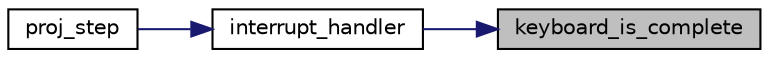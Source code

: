 digraph "keyboard_is_complete"
{
 // LATEX_PDF_SIZE
  edge [fontname="Helvetica",fontsize="10",labelfontname="Helvetica",labelfontsize="10"];
  node [fontname="Helvetica",fontsize="10",shape=record];
  rankdir="RL";
  Node1 [label="keyboard_is_complete",height=0.2,width=0.4,color="black", fillcolor="grey75", style="filled", fontcolor="black",tooltip="Check if the keyboard interrupt has been concluded."];
  Node1 -> Node2 [dir="back",color="midnightblue",fontsize="10",style="solid",fontname="Helvetica"];
  Node2 [label="interrupt_handler",height=0.2,width=0.4,color="black", fillcolor="white", style="filled",URL="$group__driver.html#ga8d679d7e0fb4f784c89027334a358061",tooltip="Checks for interrupts. If any occurred, creates a Event struct with all the necessary information."];
  Node2 -> Node3 [dir="back",color="midnightblue",fontsize="10",style="solid",fontname="Helvetica"];
  Node3 [label="proj_step",height=0.2,width=0.4,color="black", fillcolor="white", style="filled",URL="$group__proj.html#ga18a59545b1933d88ab8dacb9fa33ce01",tooltip="Runs a step of the program. This should be done once per iteration. The function checks for interrupt..."];
}
